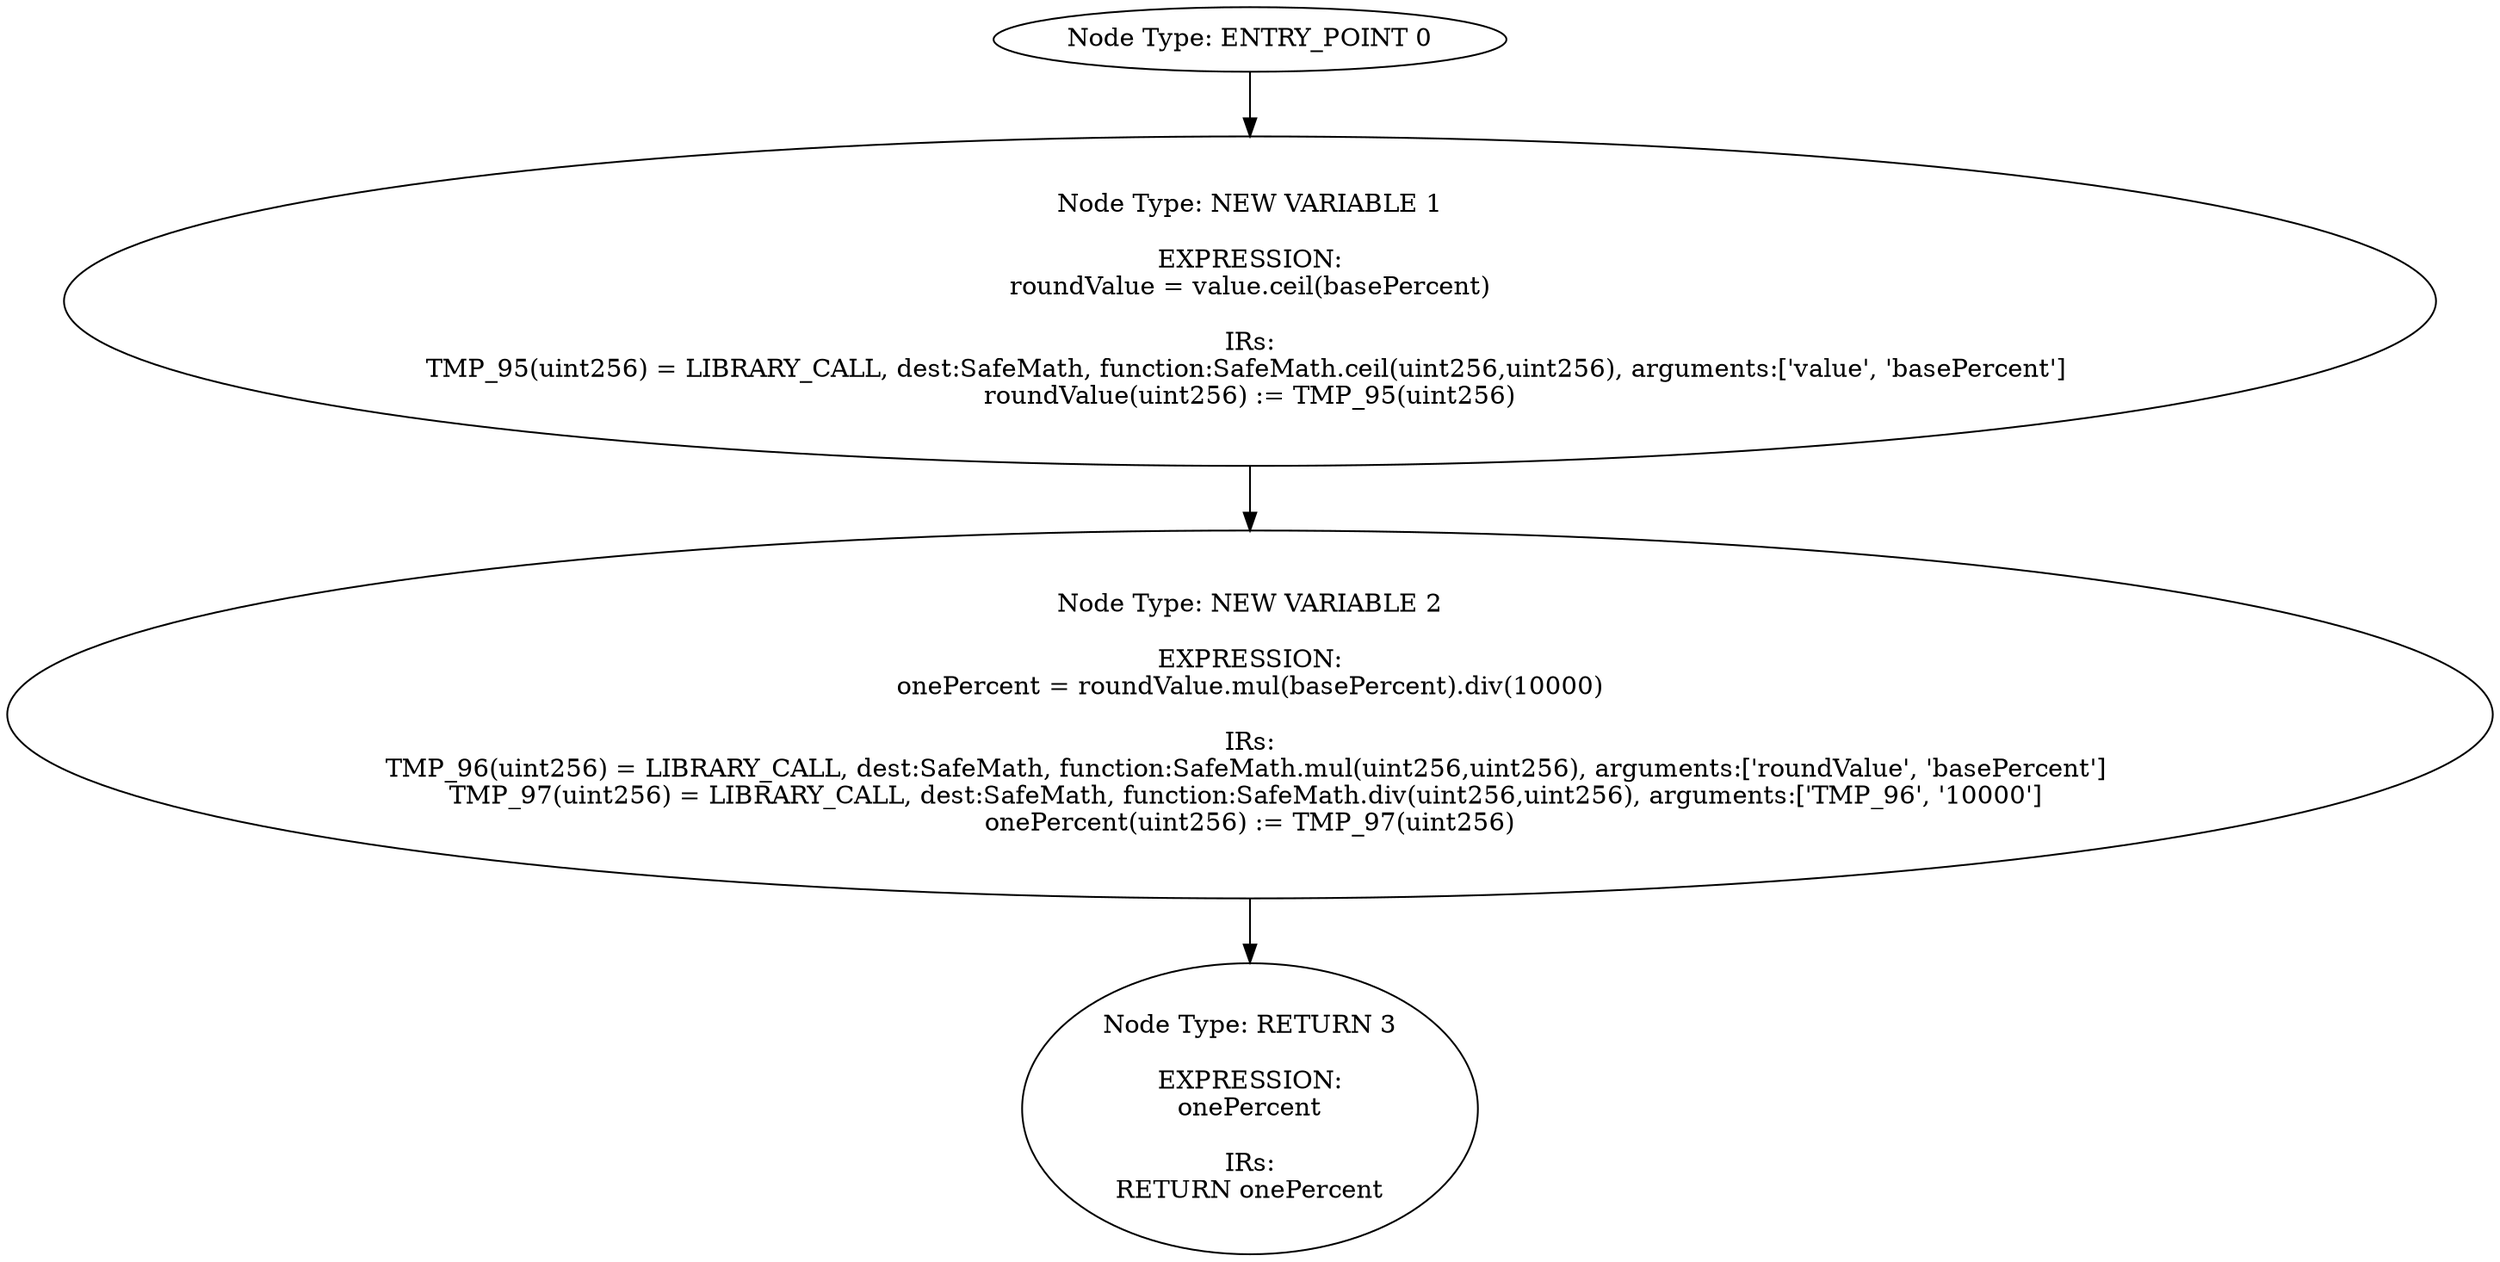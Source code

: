digraph{
0[label="Node Type: ENTRY_POINT 0
"];
0->1;
1[label="Node Type: NEW VARIABLE 1

EXPRESSION:
roundValue = value.ceil(basePercent)

IRs:
TMP_95(uint256) = LIBRARY_CALL, dest:SafeMath, function:SafeMath.ceil(uint256,uint256), arguments:['value', 'basePercent'] 
roundValue(uint256) := TMP_95(uint256)"];
1->2;
2[label="Node Type: NEW VARIABLE 2

EXPRESSION:
onePercent = roundValue.mul(basePercent).div(10000)

IRs:
TMP_96(uint256) = LIBRARY_CALL, dest:SafeMath, function:SafeMath.mul(uint256,uint256), arguments:['roundValue', 'basePercent'] 
TMP_97(uint256) = LIBRARY_CALL, dest:SafeMath, function:SafeMath.div(uint256,uint256), arguments:['TMP_96', '10000'] 
onePercent(uint256) := TMP_97(uint256)"];
2->3;
3[label="Node Type: RETURN 3

EXPRESSION:
onePercent

IRs:
RETURN onePercent"];
}
